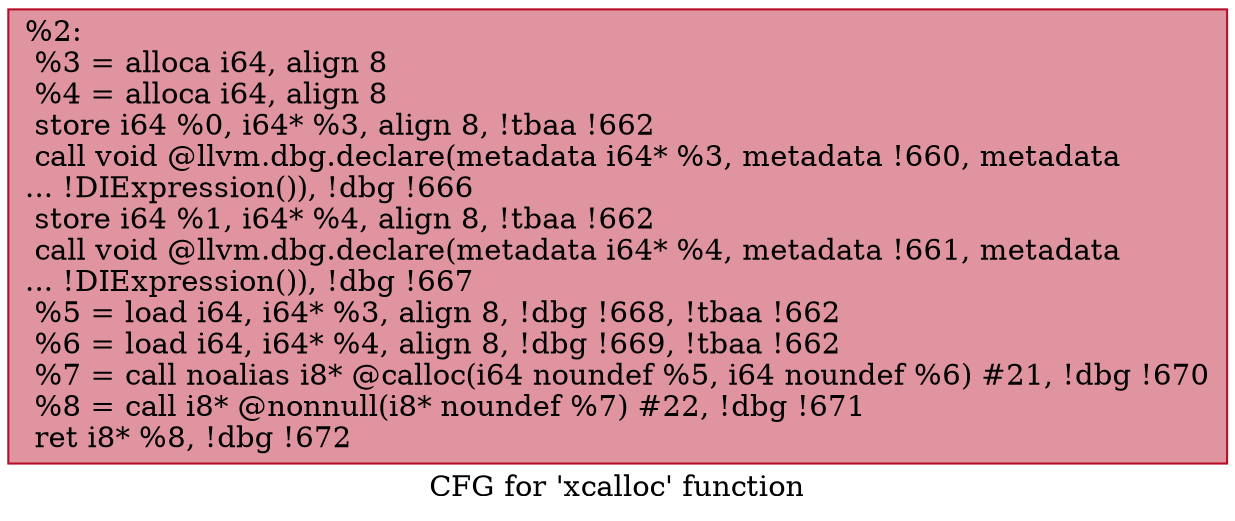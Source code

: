 digraph "CFG for 'xcalloc' function" {
	label="CFG for 'xcalloc' function";

	Node0x1bab030 [shape=record,color="#b70d28ff", style=filled, fillcolor="#b70d2870",label="{%2:\l  %3 = alloca i64, align 8\l  %4 = alloca i64, align 8\l  store i64 %0, i64* %3, align 8, !tbaa !662\l  call void @llvm.dbg.declare(metadata i64* %3, metadata !660, metadata\l... !DIExpression()), !dbg !666\l  store i64 %1, i64* %4, align 8, !tbaa !662\l  call void @llvm.dbg.declare(metadata i64* %4, metadata !661, metadata\l... !DIExpression()), !dbg !667\l  %5 = load i64, i64* %3, align 8, !dbg !668, !tbaa !662\l  %6 = load i64, i64* %4, align 8, !dbg !669, !tbaa !662\l  %7 = call noalias i8* @calloc(i64 noundef %5, i64 noundef %6) #21, !dbg !670\l  %8 = call i8* @nonnull(i8* noundef %7) #22, !dbg !671\l  ret i8* %8, !dbg !672\l}"];
}
